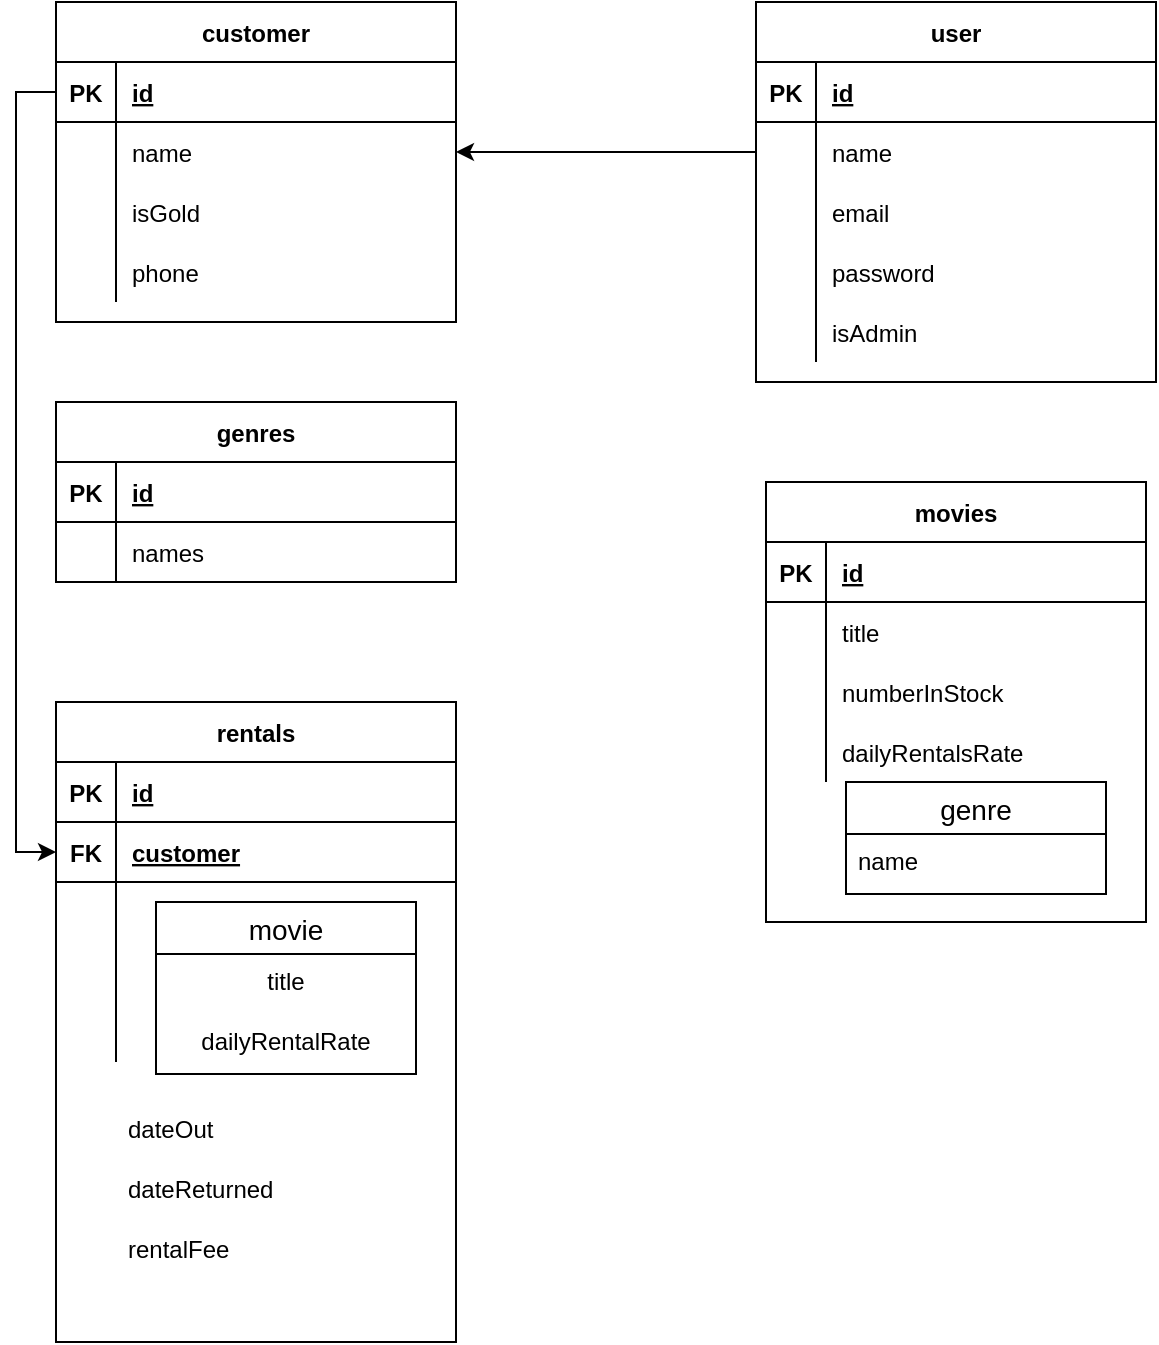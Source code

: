 <mxfile version="14.1.8" type="device"><diagram id="d5s1YIHbsxd1TvulQB_U" name="Page-2"><mxGraphModel dx="1221" dy="754" grid="1" gridSize="10" guides="1" tooltips="1" connect="1" arrows="1" fold="1" page="1" pageScale="1" pageWidth="10000" pageHeight="1600" math="0" shadow="0"><root><mxCell id="MukcoKaV5ZO_mmenA6y6-0"/><mxCell id="MukcoKaV5ZO_mmenA6y6-1" parent="MukcoKaV5ZO_mmenA6y6-0"/><mxCell id="MukcoKaV5ZO_mmenA6y6-54" value="customer" style="shape=table;startSize=30;container=1;collapsible=1;childLayout=tableLayout;fixedRows=1;rowLines=0;fontStyle=1;align=center;resizeLast=1;" vertex="1" parent="MukcoKaV5ZO_mmenA6y6-1"><mxGeometry x="310" y="110" width="200" height="160" as="geometry"/></mxCell><mxCell id="MukcoKaV5ZO_mmenA6y6-55" value="" style="shape=partialRectangle;collapsible=0;dropTarget=0;pointerEvents=0;fillColor=none;top=0;left=0;bottom=1;right=0;points=[[0,0.5],[1,0.5]];portConstraint=eastwest;" vertex="1" parent="MukcoKaV5ZO_mmenA6y6-54"><mxGeometry y="30" width="200" height="30" as="geometry"/></mxCell><mxCell id="MukcoKaV5ZO_mmenA6y6-56" value="PK" style="shape=partialRectangle;connectable=0;fillColor=none;top=0;left=0;bottom=0;right=0;fontStyle=1;overflow=hidden;" vertex="1" parent="MukcoKaV5ZO_mmenA6y6-55"><mxGeometry width="30" height="30" as="geometry"/></mxCell><mxCell id="MukcoKaV5ZO_mmenA6y6-57" value="id" style="shape=partialRectangle;connectable=0;fillColor=none;top=0;left=0;bottom=0;right=0;align=left;spacingLeft=6;fontStyle=5;overflow=hidden;" vertex="1" parent="MukcoKaV5ZO_mmenA6y6-55"><mxGeometry x="30" width="170" height="30" as="geometry"/></mxCell><mxCell id="MukcoKaV5ZO_mmenA6y6-58" value="" style="shape=partialRectangle;collapsible=0;dropTarget=0;pointerEvents=0;fillColor=none;top=0;left=0;bottom=0;right=0;points=[[0,0.5],[1,0.5]];portConstraint=eastwest;" vertex="1" parent="MukcoKaV5ZO_mmenA6y6-54"><mxGeometry y="60" width="200" height="30" as="geometry"/></mxCell><mxCell id="MukcoKaV5ZO_mmenA6y6-59" value="" style="shape=partialRectangle;connectable=0;fillColor=none;top=0;left=0;bottom=0;right=0;editable=1;overflow=hidden;" vertex="1" parent="MukcoKaV5ZO_mmenA6y6-58"><mxGeometry width="30" height="30" as="geometry"/></mxCell><mxCell id="MukcoKaV5ZO_mmenA6y6-60" value="name" style="shape=partialRectangle;connectable=0;fillColor=none;top=0;left=0;bottom=0;right=0;align=left;spacingLeft=6;overflow=hidden;" vertex="1" parent="MukcoKaV5ZO_mmenA6y6-58"><mxGeometry x="30" width="170" height="30" as="geometry"/></mxCell><mxCell id="MukcoKaV5ZO_mmenA6y6-61" value="" style="shape=partialRectangle;collapsible=0;dropTarget=0;pointerEvents=0;fillColor=none;top=0;left=0;bottom=0;right=0;points=[[0,0.5],[1,0.5]];portConstraint=eastwest;" vertex="1" parent="MukcoKaV5ZO_mmenA6y6-54"><mxGeometry y="90" width="200" height="30" as="geometry"/></mxCell><mxCell id="MukcoKaV5ZO_mmenA6y6-62" value="" style="shape=partialRectangle;connectable=0;fillColor=none;top=0;left=0;bottom=0;right=0;editable=1;overflow=hidden;" vertex="1" parent="MukcoKaV5ZO_mmenA6y6-61"><mxGeometry width="30" height="30" as="geometry"/></mxCell><mxCell id="MukcoKaV5ZO_mmenA6y6-63" value="isGold" style="shape=partialRectangle;connectable=0;fillColor=none;top=0;left=0;bottom=0;right=0;align=left;spacingLeft=6;overflow=hidden;" vertex="1" parent="MukcoKaV5ZO_mmenA6y6-61"><mxGeometry x="30" width="170" height="30" as="geometry"/></mxCell><mxCell id="MukcoKaV5ZO_mmenA6y6-64" value="" style="shape=partialRectangle;collapsible=0;dropTarget=0;pointerEvents=0;fillColor=none;top=0;left=0;bottom=0;right=0;points=[[0,0.5],[1,0.5]];portConstraint=eastwest;" vertex="1" parent="MukcoKaV5ZO_mmenA6y6-54"><mxGeometry y="120" width="200" height="30" as="geometry"/></mxCell><mxCell id="MukcoKaV5ZO_mmenA6y6-65" value="" style="shape=partialRectangle;connectable=0;fillColor=none;top=0;left=0;bottom=0;right=0;editable=1;overflow=hidden;" vertex="1" parent="MukcoKaV5ZO_mmenA6y6-64"><mxGeometry width="30" height="30" as="geometry"/></mxCell><mxCell id="MukcoKaV5ZO_mmenA6y6-66" value="phone" style="shape=partialRectangle;connectable=0;fillColor=none;top=0;left=0;bottom=0;right=0;align=left;spacingLeft=6;overflow=hidden;" vertex="1" parent="MukcoKaV5ZO_mmenA6y6-64"><mxGeometry x="30" width="170" height="30" as="geometry"/></mxCell><mxCell id="MukcoKaV5ZO_mmenA6y6-74" value="user" style="shape=table;startSize=30;container=1;collapsible=1;childLayout=tableLayout;fixedRows=1;rowLines=0;fontStyle=1;align=center;resizeLast=1;" vertex="1" parent="MukcoKaV5ZO_mmenA6y6-1"><mxGeometry x="660" y="110" width="200" height="190" as="geometry"/></mxCell><mxCell id="MukcoKaV5ZO_mmenA6y6-75" value="" style="shape=partialRectangle;collapsible=0;dropTarget=0;pointerEvents=0;fillColor=none;top=0;left=0;bottom=1;right=0;points=[[0,0.5],[1,0.5]];portConstraint=eastwest;" vertex="1" parent="MukcoKaV5ZO_mmenA6y6-74"><mxGeometry y="30" width="200" height="30" as="geometry"/></mxCell><mxCell id="MukcoKaV5ZO_mmenA6y6-76" value="PK" style="shape=partialRectangle;connectable=0;fillColor=none;top=0;left=0;bottom=0;right=0;fontStyle=1;overflow=hidden;" vertex="1" parent="MukcoKaV5ZO_mmenA6y6-75"><mxGeometry width="30" height="30" as="geometry"/></mxCell><mxCell id="MukcoKaV5ZO_mmenA6y6-77" value="id" style="shape=partialRectangle;connectable=0;fillColor=none;top=0;left=0;bottom=0;right=0;align=left;spacingLeft=6;fontStyle=5;overflow=hidden;" vertex="1" parent="MukcoKaV5ZO_mmenA6y6-75"><mxGeometry x="30" width="170" height="30" as="geometry"/></mxCell><mxCell id="MukcoKaV5ZO_mmenA6y6-78" value="" style="shape=partialRectangle;collapsible=0;dropTarget=0;pointerEvents=0;fillColor=none;top=0;left=0;bottom=0;right=0;points=[[0,0.5],[1,0.5]];portConstraint=eastwest;" vertex="1" parent="MukcoKaV5ZO_mmenA6y6-74"><mxGeometry y="60" width="200" height="30" as="geometry"/></mxCell><mxCell id="MukcoKaV5ZO_mmenA6y6-79" value="" style="shape=partialRectangle;connectable=0;fillColor=none;top=0;left=0;bottom=0;right=0;editable=1;overflow=hidden;" vertex="1" parent="MukcoKaV5ZO_mmenA6y6-78"><mxGeometry width="30" height="30" as="geometry"/></mxCell><mxCell id="MukcoKaV5ZO_mmenA6y6-80" value="name" style="shape=partialRectangle;connectable=0;fillColor=none;top=0;left=0;bottom=0;right=0;align=left;spacingLeft=6;overflow=hidden;" vertex="1" parent="MukcoKaV5ZO_mmenA6y6-78"><mxGeometry x="30" width="170" height="30" as="geometry"/></mxCell><mxCell id="MukcoKaV5ZO_mmenA6y6-81" value="" style="shape=partialRectangle;collapsible=0;dropTarget=0;pointerEvents=0;fillColor=none;top=0;left=0;bottom=0;right=0;points=[[0,0.5],[1,0.5]];portConstraint=eastwest;" vertex="1" parent="MukcoKaV5ZO_mmenA6y6-74"><mxGeometry y="90" width="200" height="30" as="geometry"/></mxCell><mxCell id="MukcoKaV5ZO_mmenA6y6-82" value="" style="shape=partialRectangle;connectable=0;fillColor=none;top=0;left=0;bottom=0;right=0;editable=1;overflow=hidden;" vertex="1" parent="MukcoKaV5ZO_mmenA6y6-81"><mxGeometry width="30" height="30" as="geometry"/></mxCell><mxCell id="MukcoKaV5ZO_mmenA6y6-83" value="email" style="shape=partialRectangle;connectable=0;fillColor=none;top=0;left=0;bottom=0;right=0;align=left;spacingLeft=6;overflow=hidden;" vertex="1" parent="MukcoKaV5ZO_mmenA6y6-81"><mxGeometry x="30" width="170" height="30" as="geometry"/></mxCell><mxCell id="MukcoKaV5ZO_mmenA6y6-84" value="" style="shape=partialRectangle;collapsible=0;dropTarget=0;pointerEvents=0;fillColor=none;top=0;left=0;bottom=0;right=0;points=[[0,0.5],[1,0.5]];portConstraint=eastwest;" vertex="1" parent="MukcoKaV5ZO_mmenA6y6-74"><mxGeometry y="120" width="200" height="30" as="geometry"/></mxCell><mxCell id="MukcoKaV5ZO_mmenA6y6-85" value="" style="shape=partialRectangle;connectable=0;fillColor=none;top=0;left=0;bottom=0;right=0;editable=1;overflow=hidden;" vertex="1" parent="MukcoKaV5ZO_mmenA6y6-84"><mxGeometry width="30" height="30" as="geometry"/></mxCell><mxCell id="MukcoKaV5ZO_mmenA6y6-86" value="password" style="shape=partialRectangle;connectable=0;fillColor=none;top=0;left=0;bottom=0;right=0;align=left;spacingLeft=6;overflow=hidden;" vertex="1" parent="MukcoKaV5ZO_mmenA6y6-84"><mxGeometry x="30" width="170" height="30" as="geometry"/></mxCell><mxCell id="MukcoKaV5ZO_mmenA6y6-87" style="shape=partialRectangle;collapsible=0;dropTarget=0;pointerEvents=0;fillColor=none;top=0;left=0;bottom=0;right=0;points=[[0,0.5],[1,0.5]];portConstraint=eastwest;" vertex="1" parent="MukcoKaV5ZO_mmenA6y6-74"><mxGeometry y="150" width="200" height="30" as="geometry"/></mxCell><mxCell id="MukcoKaV5ZO_mmenA6y6-88" style="shape=partialRectangle;connectable=0;fillColor=none;top=0;left=0;bottom=0;right=0;editable=1;overflow=hidden;" vertex="1" parent="MukcoKaV5ZO_mmenA6y6-87"><mxGeometry width="30" height="30" as="geometry"/></mxCell><mxCell id="MukcoKaV5ZO_mmenA6y6-89" value="isAdmin" style="shape=partialRectangle;connectable=0;fillColor=none;top=0;left=0;bottom=0;right=0;align=left;spacingLeft=6;overflow=hidden;" vertex="1" parent="MukcoKaV5ZO_mmenA6y6-87"><mxGeometry x="30" width="170" height="30" as="geometry"/></mxCell><mxCell id="MukcoKaV5ZO_mmenA6y6-90" value="genres" style="shape=table;startSize=30;container=1;collapsible=1;childLayout=tableLayout;fixedRows=1;rowLines=0;fontStyle=1;align=center;resizeLast=1;" vertex="1" parent="MukcoKaV5ZO_mmenA6y6-1"><mxGeometry x="310" y="310" width="200" height="90" as="geometry"/></mxCell><mxCell id="MukcoKaV5ZO_mmenA6y6-91" value="" style="shape=partialRectangle;collapsible=0;dropTarget=0;pointerEvents=0;fillColor=none;top=0;left=0;bottom=1;right=0;points=[[0,0.5],[1,0.5]];portConstraint=eastwest;" vertex="1" parent="MukcoKaV5ZO_mmenA6y6-90"><mxGeometry y="30" width="200" height="30" as="geometry"/></mxCell><mxCell id="MukcoKaV5ZO_mmenA6y6-92" value="PK" style="shape=partialRectangle;connectable=0;fillColor=none;top=0;left=0;bottom=0;right=0;fontStyle=1;overflow=hidden;" vertex="1" parent="MukcoKaV5ZO_mmenA6y6-91"><mxGeometry width="30" height="30" as="geometry"/></mxCell><mxCell id="MukcoKaV5ZO_mmenA6y6-93" value="id" style="shape=partialRectangle;connectable=0;fillColor=none;top=0;left=0;bottom=0;right=0;align=left;spacingLeft=6;fontStyle=5;overflow=hidden;" vertex="1" parent="MukcoKaV5ZO_mmenA6y6-91"><mxGeometry x="30" width="170" height="30" as="geometry"/></mxCell><mxCell id="MukcoKaV5ZO_mmenA6y6-94" value="" style="shape=partialRectangle;collapsible=0;dropTarget=0;pointerEvents=0;fillColor=none;top=0;left=0;bottom=0;right=0;points=[[0,0.5],[1,0.5]];portConstraint=eastwest;" vertex="1" parent="MukcoKaV5ZO_mmenA6y6-90"><mxGeometry y="60" width="200" height="30" as="geometry"/></mxCell><mxCell id="MukcoKaV5ZO_mmenA6y6-95" value="" style="shape=partialRectangle;connectable=0;fillColor=none;top=0;left=0;bottom=0;right=0;editable=1;overflow=hidden;" vertex="1" parent="MukcoKaV5ZO_mmenA6y6-94"><mxGeometry width="30" height="30" as="geometry"/></mxCell><mxCell id="MukcoKaV5ZO_mmenA6y6-96" value="names" style="shape=partialRectangle;connectable=0;fillColor=none;top=0;left=0;bottom=0;right=0;align=left;spacingLeft=6;overflow=hidden;" vertex="1" parent="MukcoKaV5ZO_mmenA6y6-94"><mxGeometry x="30" width="170" height="30" as="geometry"/></mxCell><mxCell id="MukcoKaV5ZO_mmenA6y6-103" value="movies" style="shape=table;startSize=30;container=1;collapsible=1;childLayout=tableLayout;fixedRows=1;rowLines=0;fontStyle=1;align=center;resizeLast=1;" vertex="1" parent="MukcoKaV5ZO_mmenA6y6-1"><mxGeometry x="665" y="350" width="190" height="220" as="geometry"/></mxCell><mxCell id="MukcoKaV5ZO_mmenA6y6-104" value="" style="shape=partialRectangle;collapsible=0;dropTarget=0;pointerEvents=0;fillColor=none;top=0;left=0;bottom=1;right=0;points=[[0,0.5],[1,0.5]];portConstraint=eastwest;" vertex="1" parent="MukcoKaV5ZO_mmenA6y6-103"><mxGeometry y="30" width="190" height="30" as="geometry"/></mxCell><mxCell id="MukcoKaV5ZO_mmenA6y6-105" value="PK" style="shape=partialRectangle;connectable=0;fillColor=none;top=0;left=0;bottom=0;right=0;fontStyle=1;overflow=hidden;" vertex="1" parent="MukcoKaV5ZO_mmenA6y6-104"><mxGeometry width="30" height="30" as="geometry"/></mxCell><mxCell id="MukcoKaV5ZO_mmenA6y6-106" value="id" style="shape=partialRectangle;connectable=0;fillColor=none;top=0;left=0;bottom=0;right=0;align=left;spacingLeft=6;fontStyle=5;overflow=hidden;" vertex="1" parent="MukcoKaV5ZO_mmenA6y6-104"><mxGeometry x="30" width="160" height="30" as="geometry"/></mxCell><mxCell id="MukcoKaV5ZO_mmenA6y6-107" value="" style="shape=partialRectangle;collapsible=0;dropTarget=0;pointerEvents=0;fillColor=none;top=0;left=0;bottom=0;right=0;points=[[0,0.5],[1,0.5]];portConstraint=eastwest;" vertex="1" parent="MukcoKaV5ZO_mmenA6y6-103"><mxGeometry y="60" width="190" height="30" as="geometry"/></mxCell><mxCell id="MukcoKaV5ZO_mmenA6y6-108" value="" style="shape=partialRectangle;connectable=0;fillColor=none;top=0;left=0;bottom=0;right=0;editable=1;overflow=hidden;" vertex="1" parent="MukcoKaV5ZO_mmenA6y6-107"><mxGeometry width="30" height="30" as="geometry"/></mxCell><mxCell id="MukcoKaV5ZO_mmenA6y6-109" value="title" style="shape=partialRectangle;connectable=0;fillColor=none;top=0;left=0;bottom=0;right=0;align=left;spacingLeft=6;overflow=hidden;" vertex="1" parent="MukcoKaV5ZO_mmenA6y6-107"><mxGeometry x="30" width="160" height="30" as="geometry"/></mxCell><mxCell id="MukcoKaV5ZO_mmenA6y6-113" style="shape=partialRectangle;collapsible=0;dropTarget=0;pointerEvents=0;fillColor=none;top=0;left=0;bottom=0;right=0;points=[[0,0.5],[1,0.5]];portConstraint=eastwest;" vertex="1" parent="MukcoKaV5ZO_mmenA6y6-103"><mxGeometry y="90" width="190" height="30" as="geometry"/></mxCell><mxCell id="MukcoKaV5ZO_mmenA6y6-114" style="shape=partialRectangle;connectable=0;fillColor=none;top=0;left=0;bottom=0;right=0;editable=1;overflow=hidden;" vertex="1" parent="MukcoKaV5ZO_mmenA6y6-113"><mxGeometry width="30" height="30" as="geometry"/></mxCell><mxCell id="MukcoKaV5ZO_mmenA6y6-115" value="numberInStock" style="shape=partialRectangle;connectable=0;fillColor=none;top=0;left=0;bottom=0;right=0;align=left;spacingLeft=6;overflow=hidden;" vertex="1" parent="MukcoKaV5ZO_mmenA6y6-113"><mxGeometry x="30" width="160" height="30" as="geometry"/></mxCell><mxCell id="MukcoKaV5ZO_mmenA6y6-110" style="shape=partialRectangle;collapsible=0;dropTarget=0;pointerEvents=0;fillColor=none;top=0;left=0;bottom=0;right=0;points=[[0,0.5],[1,0.5]];portConstraint=eastwest;" vertex="1" parent="MukcoKaV5ZO_mmenA6y6-103"><mxGeometry y="120" width="190" height="30" as="geometry"/></mxCell><mxCell id="MukcoKaV5ZO_mmenA6y6-111" style="shape=partialRectangle;connectable=0;fillColor=none;top=0;left=0;bottom=0;right=0;editable=1;overflow=hidden;" vertex="1" parent="MukcoKaV5ZO_mmenA6y6-110"><mxGeometry width="30" height="30" as="geometry"/></mxCell><mxCell id="MukcoKaV5ZO_mmenA6y6-112" value="dailyRentalsRate" style="shape=partialRectangle;connectable=0;fillColor=none;top=0;left=0;bottom=0;right=0;align=left;spacingLeft=6;overflow=hidden;" vertex="1" parent="MukcoKaV5ZO_mmenA6y6-110"><mxGeometry x="30" width="160" height="30" as="geometry"/></mxCell><mxCell id="MukcoKaV5ZO_mmenA6y6-116" value="genre" style="swimlane;fontStyle=0;childLayout=stackLayout;horizontal=1;startSize=26;horizontalStack=0;resizeParent=1;resizeParentMax=0;resizeLast=0;collapsible=1;marginBottom=0;align=center;fontSize=14;gradientColor=#ffffff;" vertex="1" parent="MukcoKaV5ZO_mmenA6y6-1"><mxGeometry x="705" y="500" width="130" height="56" as="geometry"/></mxCell><mxCell id="MukcoKaV5ZO_mmenA6y6-117" value="name" style="text;strokeColor=none;fillColor=none;spacingLeft=4;spacingRight=4;overflow=hidden;rotatable=0;points=[[0,0.5],[1,0.5]];portConstraint=eastwest;fontSize=12;" vertex="1" parent="MukcoKaV5ZO_mmenA6y6-116"><mxGeometry y="26" width="130" height="30" as="geometry"/></mxCell><mxCell id="MukcoKaV5ZO_mmenA6y6-120" value="rentals" style="shape=table;startSize=30;container=1;collapsible=1;childLayout=tableLayout;fixedRows=1;rowLines=0;fontStyle=1;align=center;resizeLast=1;" vertex="1" parent="MukcoKaV5ZO_mmenA6y6-1"><mxGeometry x="310" y="460" width="200" height="320" as="geometry"/></mxCell><mxCell id="MukcoKaV5ZO_mmenA6y6-121" value="" style="shape=partialRectangle;collapsible=0;dropTarget=0;pointerEvents=0;fillColor=none;top=0;left=0;bottom=1;right=0;points=[[0,0.5],[1,0.5]];portConstraint=eastwest;" vertex="1" parent="MukcoKaV5ZO_mmenA6y6-120"><mxGeometry y="30" width="200" height="30" as="geometry"/></mxCell><mxCell id="MukcoKaV5ZO_mmenA6y6-122" value="PK" style="shape=partialRectangle;connectable=0;fillColor=none;top=0;left=0;bottom=0;right=0;fontStyle=1;overflow=hidden;" vertex="1" parent="MukcoKaV5ZO_mmenA6y6-121"><mxGeometry width="30" height="30" as="geometry"/></mxCell><mxCell id="MukcoKaV5ZO_mmenA6y6-123" value="id" style="shape=partialRectangle;connectable=0;fillColor=none;top=0;left=0;bottom=0;right=0;align=left;spacingLeft=6;fontStyle=5;overflow=hidden;" vertex="1" parent="MukcoKaV5ZO_mmenA6y6-121"><mxGeometry x="30" width="170" height="30" as="geometry"/></mxCell><mxCell id="MukcoKaV5ZO_mmenA6y6-146" value="" style="shape=partialRectangle;collapsible=0;dropTarget=0;pointerEvents=0;fillColor=none;top=0;left=0;bottom=1;right=0;points=[[0,0.5],[1,0.5]];portConstraint=eastwest;align=center;" vertex="1" parent="MukcoKaV5ZO_mmenA6y6-120"><mxGeometry y="60" width="200" height="30" as="geometry"/></mxCell><mxCell id="MukcoKaV5ZO_mmenA6y6-147" value="FK" style="shape=partialRectangle;connectable=0;fillColor=none;top=0;left=0;bottom=0;right=0;fontStyle=1;overflow=hidden;" vertex="1" parent="MukcoKaV5ZO_mmenA6y6-146"><mxGeometry width="30" height="30" as="geometry"/></mxCell><mxCell id="MukcoKaV5ZO_mmenA6y6-148" value="customer" style="shape=partialRectangle;connectable=0;fillColor=none;top=0;left=0;bottom=0;right=0;align=left;spacingLeft=6;fontStyle=5;overflow=hidden;" vertex="1" parent="MukcoKaV5ZO_mmenA6y6-146"><mxGeometry x="30" width="170" height="30" as="geometry"/></mxCell><mxCell id="MukcoKaV5ZO_mmenA6y6-130" value="" style="shape=partialRectangle;collapsible=0;dropTarget=0;pointerEvents=0;fillColor=none;top=0;left=0;bottom=0;right=0;points=[[0,0.5],[1,0.5]];portConstraint=eastwest;" vertex="1" parent="MukcoKaV5ZO_mmenA6y6-120"><mxGeometry y="90" width="200" height="30" as="geometry"/></mxCell><mxCell id="MukcoKaV5ZO_mmenA6y6-131" value="" style="shape=partialRectangle;connectable=0;fillColor=none;top=0;left=0;bottom=0;right=0;editable=1;overflow=hidden;" vertex="1" parent="MukcoKaV5ZO_mmenA6y6-130"><mxGeometry width="30" height="30" as="geometry"/></mxCell><mxCell id="MukcoKaV5ZO_mmenA6y6-132" value="" style="shape=partialRectangle;connectable=0;fillColor=none;top=0;left=0;bottom=0;right=0;align=left;spacingLeft=6;overflow=hidden;" vertex="1" parent="MukcoKaV5ZO_mmenA6y6-130"><mxGeometry x="30" width="170" height="30" as="geometry"/></mxCell><mxCell id="MukcoKaV5ZO_mmenA6y6-140" style="shape=partialRectangle;collapsible=0;dropTarget=0;pointerEvents=0;fillColor=none;top=0;left=0;bottom=0;right=0;points=[[0,0.5],[1,0.5]];portConstraint=eastwest;" vertex="1" parent="MukcoKaV5ZO_mmenA6y6-120"><mxGeometry y="120" width="200" height="30" as="geometry"/></mxCell><mxCell id="MukcoKaV5ZO_mmenA6y6-141" style="shape=partialRectangle;connectable=0;fillColor=none;top=0;left=0;bottom=0;right=0;editable=1;overflow=hidden;" vertex="1" parent="MukcoKaV5ZO_mmenA6y6-140"><mxGeometry width="30" height="30" as="geometry"/></mxCell><mxCell id="MukcoKaV5ZO_mmenA6y6-142" style="shape=partialRectangle;connectable=0;fillColor=none;top=0;left=0;bottom=0;right=0;align=left;spacingLeft=6;overflow=hidden;" vertex="1" parent="MukcoKaV5ZO_mmenA6y6-140"><mxGeometry x="30" width="170" height="30" as="geometry"/></mxCell><mxCell id="MukcoKaV5ZO_mmenA6y6-153" style="shape=partialRectangle;collapsible=0;dropTarget=0;pointerEvents=0;fillColor=none;top=0;left=0;bottom=0;right=0;points=[[0,0.5],[1,0.5]];portConstraint=eastwest;" vertex="1" parent="MukcoKaV5ZO_mmenA6y6-120"><mxGeometry y="150" width="200" height="30" as="geometry"/></mxCell><mxCell id="MukcoKaV5ZO_mmenA6y6-154" style="shape=partialRectangle;connectable=0;fillColor=none;top=0;left=0;bottom=0;right=0;editable=1;overflow=hidden;" vertex="1" parent="MukcoKaV5ZO_mmenA6y6-153"><mxGeometry width="30" height="30" as="geometry"/></mxCell><mxCell id="MukcoKaV5ZO_mmenA6y6-155" style="shape=partialRectangle;connectable=0;fillColor=none;top=0;left=0;bottom=0;right=0;align=left;spacingLeft=6;overflow=hidden;" vertex="1" parent="MukcoKaV5ZO_mmenA6y6-153"><mxGeometry x="30" width="170" height="30" as="geometry"/></mxCell><mxCell id="MukcoKaV5ZO_mmenA6y6-149" value="movie" style="swimlane;fontStyle=0;childLayout=stackLayout;horizontal=1;startSize=26;horizontalStack=0;resizeParent=1;resizeParentMax=0;resizeLast=0;collapsible=1;marginBottom=0;align=center;fontSize=14;gradientColor=#ffffff;" vertex="1" parent="MukcoKaV5ZO_mmenA6y6-1"><mxGeometry x="360" y="560" width="130" height="86" as="geometry"/></mxCell><mxCell id="MukcoKaV5ZO_mmenA6y6-152" value="title" style="text;strokeColor=none;fillColor=none;spacingLeft=4;spacingRight=4;overflow=hidden;rotatable=0;points=[[0,0.5],[1,0.5]];portConstraint=eastwest;fontSize=12;align=center;" vertex="1" parent="MukcoKaV5ZO_mmenA6y6-149"><mxGeometry y="26" width="130" height="30" as="geometry"/></mxCell><mxCell id="MukcoKaV5ZO_mmenA6y6-151" value="dailyRentalRate" style="text;strokeColor=none;fillColor=none;spacingLeft=4;spacingRight=4;overflow=hidden;rotatable=0;points=[[0,0.5],[1,0.5]];portConstraint=eastwest;fontSize=12;align=center;" vertex="1" parent="MukcoKaV5ZO_mmenA6y6-149"><mxGeometry y="56" width="130" height="30" as="geometry"/></mxCell><mxCell id="MukcoKaV5ZO_mmenA6y6-156" value="dateOut" style="text;strokeColor=none;fillColor=none;spacingLeft=4;spacingRight=4;overflow=hidden;rotatable=0;points=[[0,0.5],[1,0.5]];portConstraint=eastwest;fontSize=12;align=left;" vertex="1" parent="MukcoKaV5ZO_mmenA6y6-1"><mxGeometry x="340" y="660" width="170" height="30" as="geometry"/></mxCell><mxCell id="MukcoKaV5ZO_mmenA6y6-157" value="dateReturned" style="text;strokeColor=none;fillColor=none;spacingLeft=4;spacingRight=4;overflow=hidden;rotatable=0;points=[[0,0.5],[1,0.5]];portConstraint=eastwest;fontSize=12;align=left;" vertex="1" parent="MukcoKaV5ZO_mmenA6y6-1"><mxGeometry x="340" y="690" width="170" height="30" as="geometry"/></mxCell><mxCell id="MukcoKaV5ZO_mmenA6y6-158" value="rentalFee" style="text;strokeColor=none;fillColor=none;spacingLeft=4;spacingRight=4;overflow=hidden;rotatable=0;points=[[0,0.5],[1,0.5]];portConstraint=eastwest;fontSize=12;align=left;" vertex="1" parent="MukcoKaV5ZO_mmenA6y6-1"><mxGeometry x="340" y="720" width="170" height="30" as="geometry"/></mxCell><mxCell id="MukcoKaV5ZO_mmenA6y6-159" style="edgeStyle=orthogonalEdgeStyle;rounded=0;orthogonalLoop=1;jettySize=auto;html=1;exitX=0;exitY=0.5;exitDx=0;exitDy=0;entryX=0;entryY=0.5;entryDx=0;entryDy=0;" edge="1" parent="MukcoKaV5ZO_mmenA6y6-1" source="MukcoKaV5ZO_mmenA6y6-55" target="MukcoKaV5ZO_mmenA6y6-146"><mxGeometry relative="1" as="geometry"/></mxCell><mxCell id="MukcoKaV5ZO_mmenA6y6-160" style="edgeStyle=orthogonalEdgeStyle;rounded=0;orthogonalLoop=1;jettySize=auto;html=1;entryX=1;entryY=0.5;entryDx=0;entryDy=0;" edge="1" parent="MukcoKaV5ZO_mmenA6y6-1" source="MukcoKaV5ZO_mmenA6y6-78" target="MukcoKaV5ZO_mmenA6y6-58"><mxGeometry relative="1" as="geometry"/></mxCell></root></mxGraphModel></diagram></mxfile>